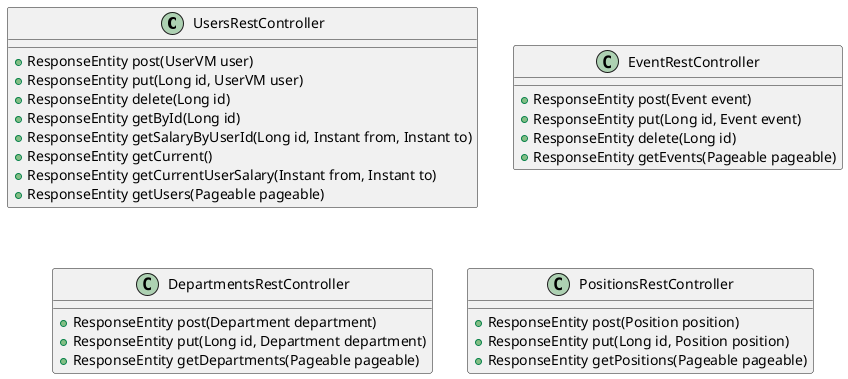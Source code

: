 @startuml
class UsersRestController {
+ ResponseEntity post(UserVM user)
+ ResponseEntity put(Long id, UserVM user)
+ ResponseEntity delete(Long id)
+ ResponseEntity getById(Long id)
+ ResponseEntity getSalaryByUserId(Long id, Instant from, Instant to)
+ ResponseEntity getCurrent()
+ ResponseEntity getCurrentUserSalary(Instant from, Instant to)
+ ResponseEntity getUsers(Pageable pageable)

}

class EventRestController {
+ ResponseEntity post(Event event)
+ ResponseEntity put(Long id, Event event)
+ ResponseEntity delete(Long id)
+ ResponseEntity getEvents(Pageable pageable)
}

class DepartmentsRestController {
+ ResponseEntity post(Department department)
+ ResponseEntity put(Long id, Department department)
+ ResponseEntity getDepartments(Pageable pageable)
}

class PositionsRestController {
+ ResponseEntity post(Position position)
+ ResponseEntity put(Long id, Position position)
+ ResponseEntity getPositions(Pageable pageable)
}

@enduml